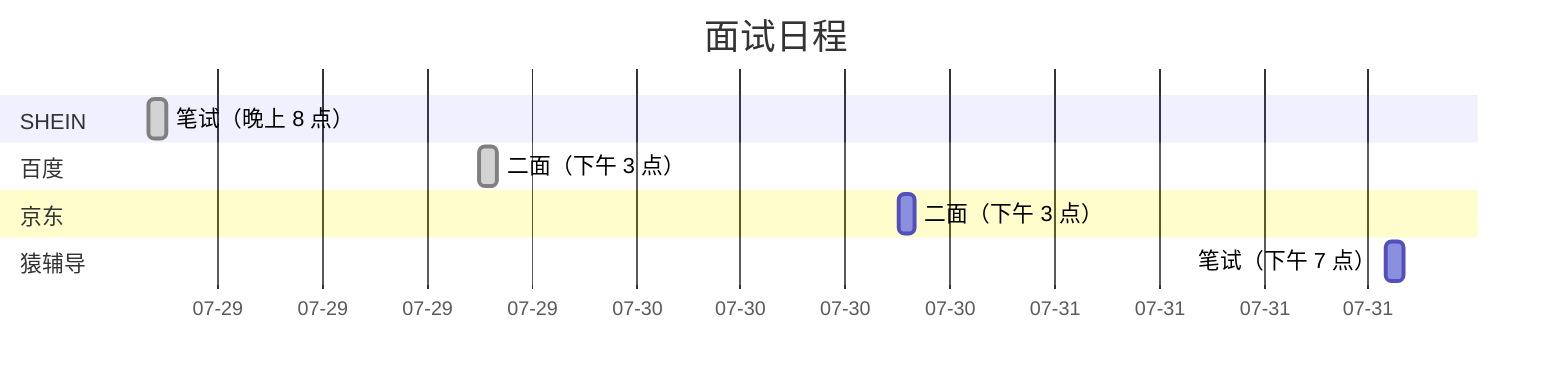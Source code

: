 gantt
    axisFormat  %m-%d
    title 面试日程
    dateFormat  YYYY-MM-DD-H
    section SHEIN
    笔试（晚上 8 点）:done, 2021-07-28-20, 1h
    section 百度
    二面（下午 3 点）:done, 2021-07-29-15, 1h
    section 京东
    二面（下午 3 点）: 2021-07-30-15, 1h
    section 猿辅导
    笔试（下午 7 点）: 2021-07-31-19, 1h